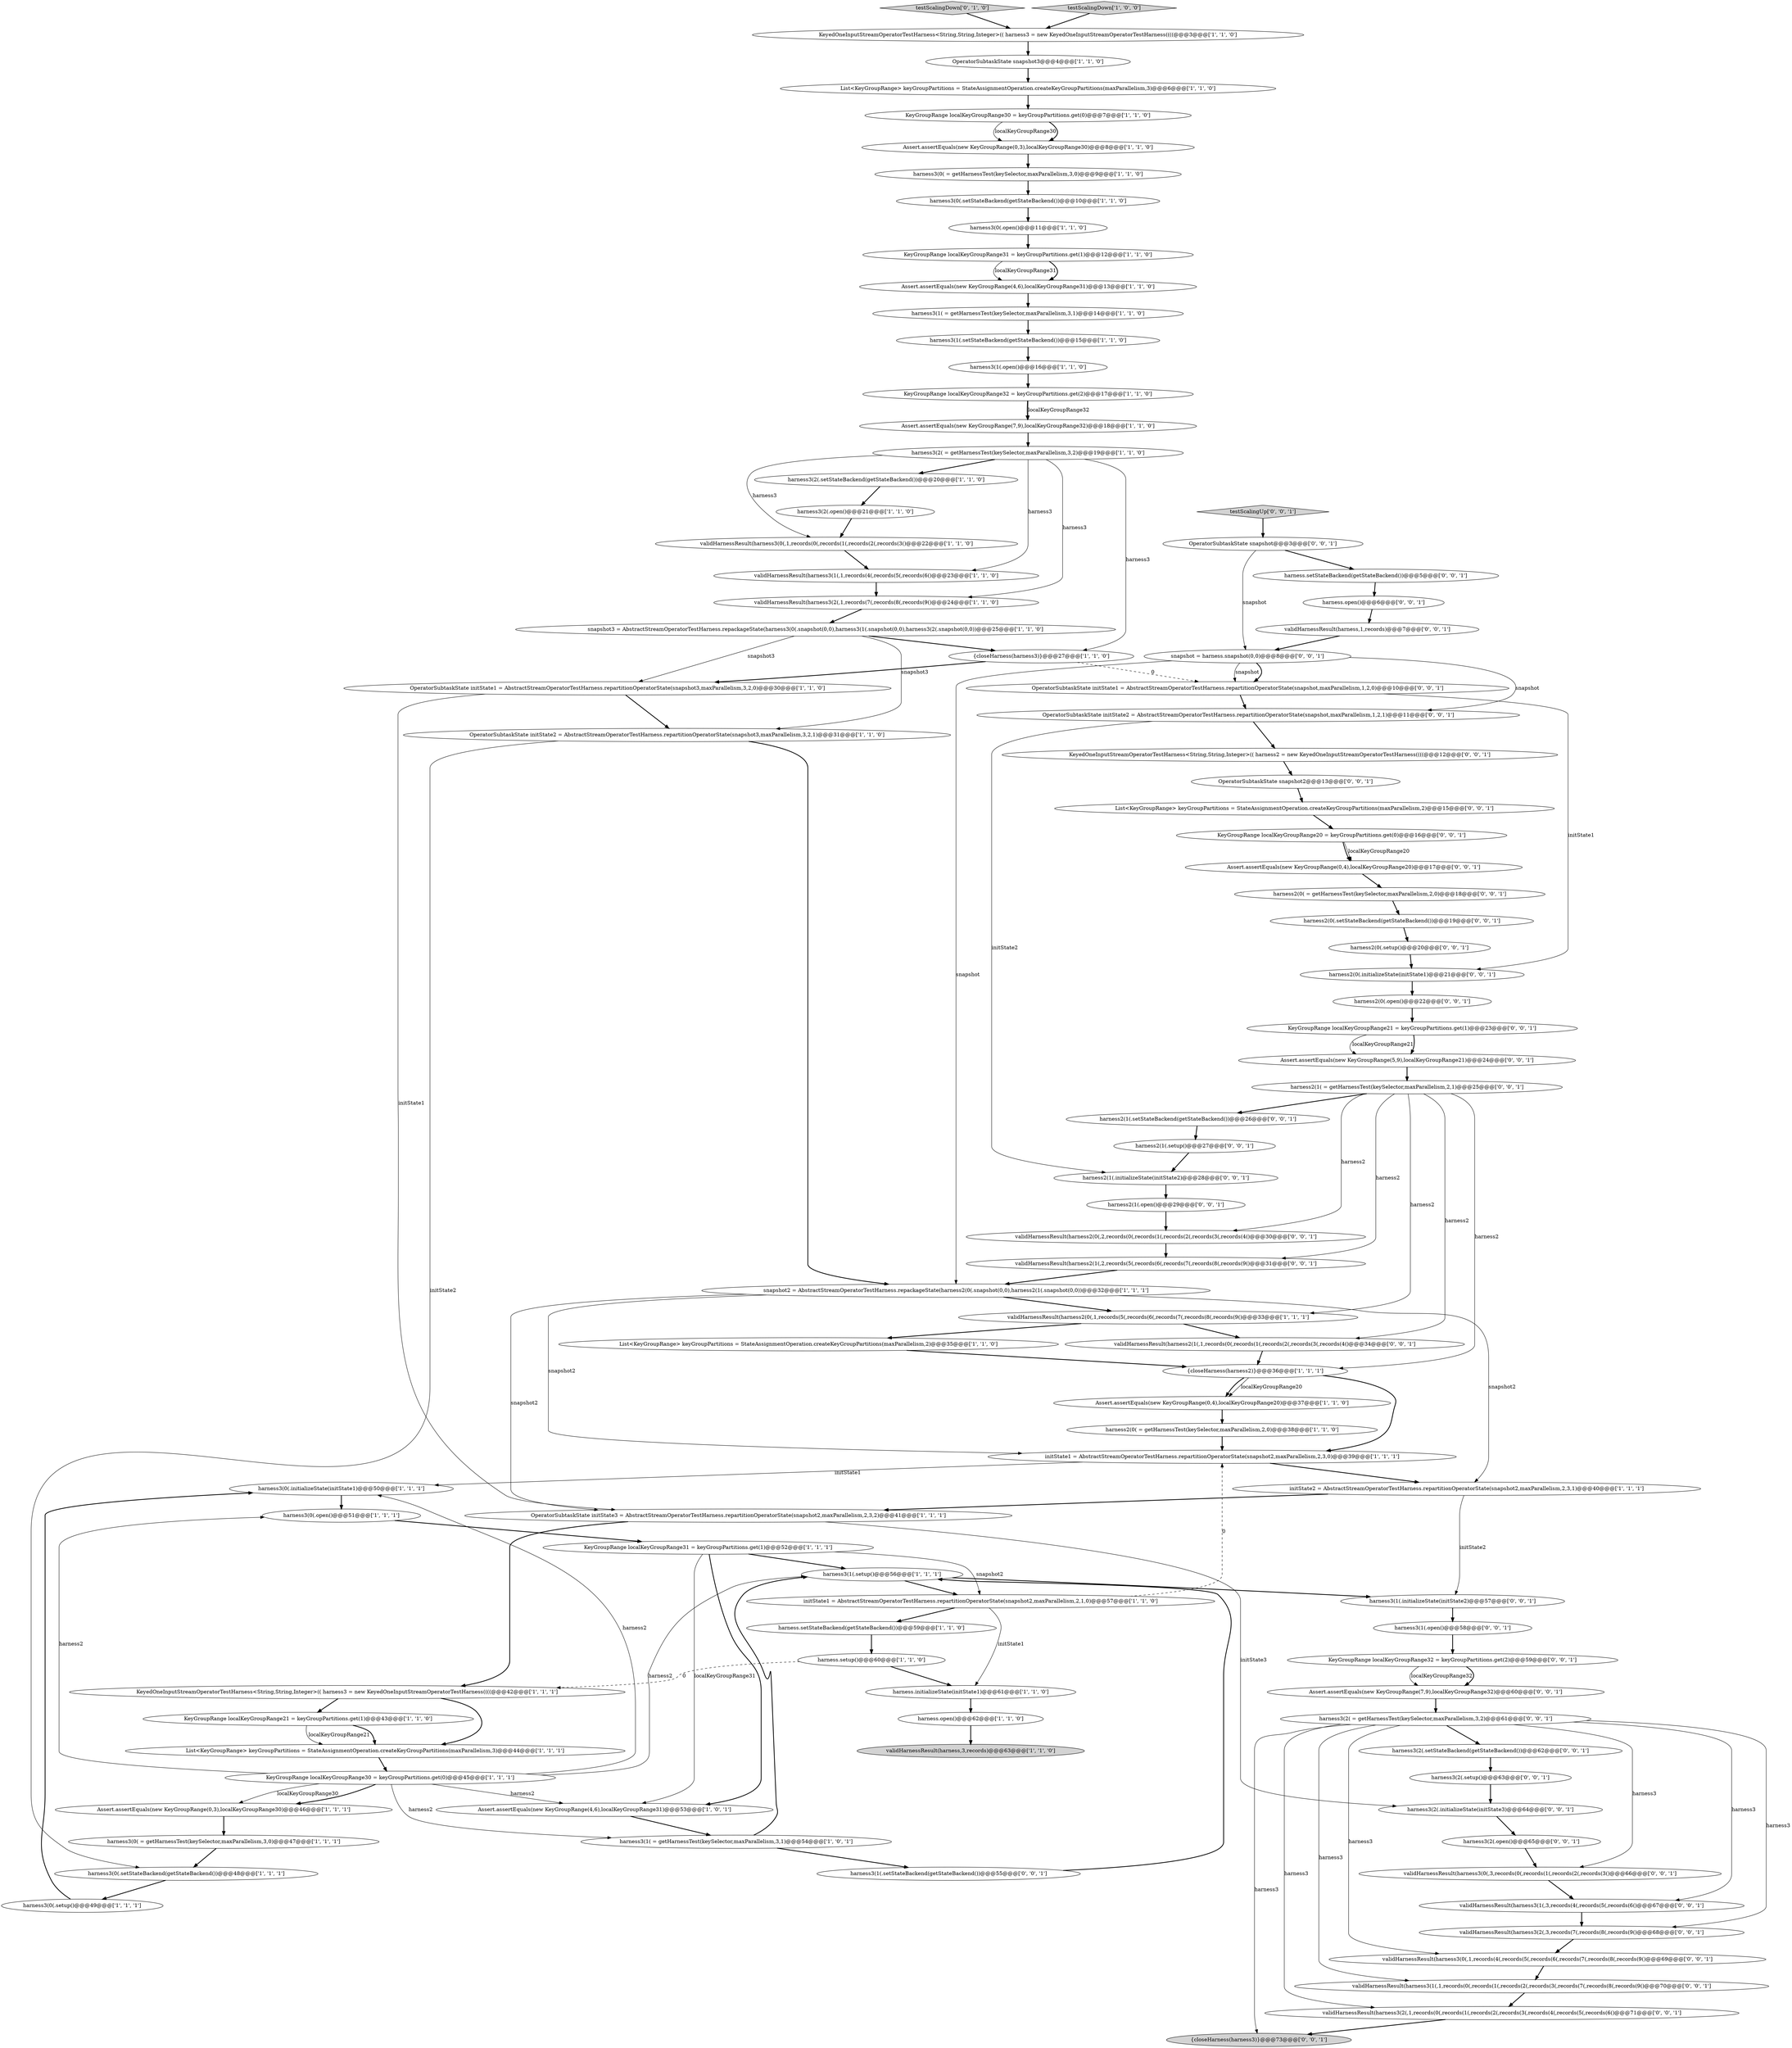 digraph {
79 [style = filled, label = "harness2(0(.open()@@@22@@@['0', '0', '1']", fillcolor = white, shape = ellipse image = "AAA0AAABBB3BBB"];
95 [style = filled, label = "harness3(1(.setStateBackend(getStateBackend())@@@55@@@['0', '0', '1']", fillcolor = white, shape = ellipse image = "AAA0AAABBB3BBB"];
100 [style = filled, label = "KeyedOneInputStreamOperatorTestHarness<String,String,Integer>(( harness2 = new KeyedOneInputStreamOperatorTestHarness((((@@@12@@@['0', '0', '1']", fillcolor = white, shape = ellipse image = "AAA0AAABBB3BBB"];
27 [style = filled, label = "Assert.assertEquals(new KeyGroupRange(4,6),localKeyGroupRange31)@@@13@@@['1', '1', '0']", fillcolor = white, shape = ellipse image = "AAA0AAABBB1BBB"];
98 [style = filled, label = "harness3(2(.initializeState(initState3)@@@64@@@['0', '0', '1']", fillcolor = white, shape = ellipse image = "AAA0AAABBB3BBB"];
73 [style = filled, label = "OperatorSubtaskState initState2 = AbstractStreamOperatorTestHarness.repartitionOperatorState(snapshot,maxParallelism,1,2,1)@@@11@@@['0', '0', '1']", fillcolor = white, shape = ellipse image = "AAA0AAABBB3BBB"];
96 [style = filled, label = "harness2(0( = getHarnessTest(keySelector,maxParallelism,2,0)@@@18@@@['0', '0', '1']", fillcolor = white, shape = ellipse image = "AAA0AAABBB3BBB"];
67 [style = filled, label = "harness3(2(.setStateBackend(getStateBackend())@@@62@@@['0', '0', '1']", fillcolor = white, shape = ellipse image = "AAA0AAABBB3BBB"];
24 [style = filled, label = "harness3(2(.setStateBackend(getStateBackend())@@@20@@@['1', '1', '0']", fillcolor = white, shape = ellipse image = "AAA0AAABBB1BBB"];
2 [style = filled, label = "harness3(0( = getHarnessTest(keySelector,maxParallelism,3,0)@@@9@@@['1', '1', '0']", fillcolor = white, shape = ellipse image = "AAA0AAABBB1BBB"];
64 [style = filled, label = "snapshot = harness.snapshot(0,0)@@@8@@@['0', '0', '1']", fillcolor = white, shape = ellipse image = "AAA0AAABBB3BBB"];
6 [style = filled, label = "{closeHarness(harness2)}@@@36@@@['1', '1', '1']", fillcolor = white, shape = ellipse image = "AAA0AAABBB1BBB"];
1 [style = filled, label = "validHarnessResult(harness3(0(,1,records(0(,records(1(,records(2(,records(3()@@@22@@@['1', '1', '0']", fillcolor = white, shape = ellipse image = "AAA0AAABBB1BBB"];
15 [style = filled, label = "KeyGroupRange localKeyGroupRange30 = keyGroupPartitions.get(0)@@@45@@@['1', '1', '1']", fillcolor = white, shape = ellipse image = "AAA0AAABBB1BBB"];
93 [style = filled, label = "validHarnessResult(harness3(0(,3,records(0(,records(1(,records(2(,records(3()@@@66@@@['0', '0', '1']", fillcolor = white, shape = ellipse image = "AAA0AAABBB3BBB"];
45 [style = filled, label = "harness3(1(.setup()@@@56@@@['1', '1', '1']", fillcolor = white, shape = ellipse image = "AAA0AAABBB1BBB"];
91 [style = filled, label = "validHarnessResult(harness3(1(,3,records(4(,records(5(,records(6()@@@67@@@['0', '0', '1']", fillcolor = white, shape = ellipse image = "AAA0AAABBB3BBB"];
90 [style = filled, label = "OperatorSubtaskState snapshot@@@3@@@['0', '0', '1']", fillcolor = white, shape = ellipse image = "AAA0AAABBB3BBB"];
56 [style = filled, label = "validHarnessResult(harness2(1(,2,records(5(,records(6(,records(7(,records(8(,records(9()@@@31@@@['0', '0', '1']", fillcolor = white, shape = ellipse image = "AAA0AAABBB3BBB"];
8 [style = filled, label = "List<KeyGroupRange> keyGroupPartitions = StateAssignmentOperation.createKeyGroupPartitions(maxParallelism,2)@@@35@@@['1', '1', '0']", fillcolor = white, shape = ellipse image = "AAA0AAABBB1BBB"];
22 [style = filled, label = "harness3(1(.open()@@@16@@@['1', '1', '0']", fillcolor = white, shape = ellipse image = "AAA0AAABBB1BBB"];
61 [style = filled, label = "harness3(1(.open()@@@58@@@['0', '0', '1']", fillcolor = white, shape = ellipse image = "AAA0AAABBB3BBB"];
70 [style = filled, label = "validHarnessResult(harness2(1(,1,records(0(,records(1(,records(2(,records(3(,records(4()@@@34@@@['0', '0', '1']", fillcolor = white, shape = ellipse image = "AAA0AAABBB3BBB"];
11 [style = filled, label = "harness3(0(.setup()@@@49@@@['1', '1', '1']", fillcolor = white, shape = ellipse image = "AAA0AAABBB1BBB"];
99 [style = filled, label = "OperatorSubtaskState initState1 = AbstractStreamOperatorTestHarness.repartitionOperatorState(snapshot,maxParallelism,1,2,0)@@@10@@@['0', '0', '1']", fillcolor = white, shape = ellipse image = "AAA0AAABBB3BBB"];
44 [style = filled, label = "harness3(0(.setStateBackend(getStateBackend())@@@48@@@['1', '1', '1']", fillcolor = white, shape = ellipse image = "AAA0AAABBB1BBB"];
88 [style = filled, label = "List<KeyGroupRange> keyGroupPartitions = StateAssignmentOperation.createKeyGroupPartitions(maxParallelism,2)@@@15@@@['0', '0', '1']", fillcolor = white, shape = ellipse image = "AAA0AAABBB3BBB"];
40 [style = filled, label = "validHarnessResult(harness,3,records)@@@63@@@['1', '1', '0']", fillcolor = lightgray, shape = ellipse image = "AAA0AAABBB1BBB"];
0 [style = filled, label = "snapshot3 = AbstractStreamOperatorTestHarness.repackageState(harness3(0(.snapshot(0,0),harness3(1(.snapshot(0,0),harness3(2(.snapshot(0,0))@@@25@@@['1', '1', '0']", fillcolor = white, shape = ellipse image = "AAA0AAABBB1BBB"];
21 [style = filled, label = "List<KeyGroupRange> keyGroupPartitions = StateAssignmentOperation.createKeyGroupPartitions(maxParallelism,3)@@@6@@@['1', '1', '0']", fillcolor = white, shape = ellipse image = "AAA0AAABBB1BBB"];
37 [style = filled, label = "Assert.assertEquals(new KeyGroupRange(7,9),localKeyGroupRange32)@@@18@@@['1', '1', '0']", fillcolor = white, shape = ellipse image = "AAA0AAABBB1BBB"];
32 [style = filled, label = "harness3(0(.initializeState(initState1)@@@50@@@['1', '1', '1']", fillcolor = white, shape = ellipse image = "AAA0AAABBB1BBB"];
16 [style = filled, label = "validHarnessResult(harness2(0(,1,records(5(,records(6(,records(7(,records(8(,records(9()@@@33@@@['1', '1', '1']", fillcolor = white, shape = ellipse image = "AAA0AAABBB1BBB"];
50 [style = filled, label = "harness3(1( = getHarnessTest(keySelector,maxParallelism,3,1)@@@54@@@['1', '0', '1']", fillcolor = white, shape = ellipse image = "AAA0AAABBB1BBB"];
13 [style = filled, label = "OperatorSubtaskState initState2 = AbstractStreamOperatorTestHarness.repartitionOperatorState(snapshot3,maxParallelism,3,2,1)@@@31@@@['1', '1', '0']", fillcolor = white, shape = ellipse image = "AAA0AAABBB1BBB"];
4 [style = filled, label = "KeyGroupRange localKeyGroupRange30 = keyGroupPartitions.get(0)@@@7@@@['1', '1', '0']", fillcolor = white, shape = ellipse image = "AAA0AAABBB1BBB"];
71 [style = filled, label = "harness2(0(.initializeState(initState1)@@@21@@@['0', '0', '1']", fillcolor = white, shape = ellipse image = "AAA0AAABBB3BBB"];
28 [style = filled, label = "snapshot2 = AbstractStreamOperatorTestHarness.repackageState(harness2(0(.snapshot(0,0),harness2(1(.snapshot(0,0))@@@32@@@['1', '1', '1']", fillcolor = white, shape = ellipse image = "AAA0AAABBB1BBB"];
66 [style = filled, label = "KeyGroupRange localKeyGroupRange32 = keyGroupPartitions.get(2)@@@59@@@['0', '0', '1']", fillcolor = white, shape = ellipse image = "AAA0AAABBB3BBB"];
77 [style = filled, label = "harness2(1( = getHarnessTest(keySelector,maxParallelism,2,1)@@@25@@@['0', '0', '1']", fillcolor = white, shape = ellipse image = "AAA0AAABBB3BBB"];
86 [style = filled, label = "validHarnessResult(harness3(1(,1,records(0(,records(1(,records(2(,records(3(,records(7(,records(8(,records(9()@@@70@@@['0', '0', '1']", fillcolor = white, shape = ellipse image = "AAA0AAABBB3BBB"];
85 [style = filled, label = "validHarnessResult(harness3(2(,3,records(7(,records(8(,records(9()@@@68@@@['0', '0', '1']", fillcolor = white, shape = ellipse image = "AAA0AAABBB3BBB"];
7 [style = filled, label = "Assert.assertEquals(new KeyGroupRange(0,3),localKeyGroupRange30)@@@8@@@['1', '1', '0']", fillcolor = white, shape = ellipse image = "AAA0AAABBB1BBB"];
59 [style = filled, label = "{closeHarness(harness3)}@@@73@@@['0', '0', '1']", fillcolor = lightgray, shape = ellipse image = "AAA0AAABBB3BBB"];
9 [style = filled, label = "harness.setup()@@@60@@@['1', '1', '0']", fillcolor = white, shape = ellipse image = "AAA0AAABBB1BBB"];
26 [style = filled, label = "OperatorSubtaskState snapshot3@@@4@@@['1', '1', '0']", fillcolor = white, shape = ellipse image = "AAA0AAABBB1BBB"];
41 [style = filled, label = "harness3(1( = getHarnessTest(keySelector,maxParallelism,3,1)@@@14@@@['1', '1', '0']", fillcolor = white, shape = ellipse image = "AAA0AAABBB1BBB"];
69 [style = filled, label = "Assert.assertEquals(new KeyGroupRange(5,9),localKeyGroupRange21)@@@24@@@['0', '0', '1']", fillcolor = white, shape = ellipse image = "AAA0AAABBB3BBB"];
82 [style = filled, label = "harness.setStateBackend(getStateBackend())@@@5@@@['0', '0', '1']", fillcolor = white, shape = ellipse image = "AAA0AAABBB3BBB"];
53 [style = filled, label = "harness3(2(.open()@@@21@@@['1', '1', '0']", fillcolor = white, shape = ellipse image = "AAA0AAABBB1BBB"];
63 [style = filled, label = "Assert.assertEquals(new KeyGroupRange(7,9),localKeyGroupRange32)@@@60@@@['0', '0', '1']", fillcolor = white, shape = ellipse image = "AAA0AAABBB3BBB"];
31 [style = filled, label = "List<KeyGroupRange> keyGroupPartitions = StateAssignmentOperation.createKeyGroupPartitions(maxParallelism,3)@@@44@@@['1', '1', '1']", fillcolor = white, shape = ellipse image = "AAA0AAABBB1BBB"];
87 [style = filled, label = "harness3(2(.setup()@@@63@@@['0', '0', '1']", fillcolor = white, shape = ellipse image = "AAA0AAABBB3BBB"];
74 [style = filled, label = "harness2(1(.setup()@@@27@@@['0', '0', '1']", fillcolor = white, shape = ellipse image = "AAA0AAABBB3BBB"];
62 [style = filled, label = "harness2(1(.initializeState(initState2)@@@28@@@['0', '0', '1']", fillcolor = white, shape = ellipse image = "AAA0AAABBB3BBB"];
97 [style = filled, label = "harness2(1(.setStateBackend(getStateBackend())@@@26@@@['0', '0', '1']", fillcolor = white, shape = ellipse image = "AAA0AAABBB3BBB"];
65 [style = filled, label = "OperatorSubtaskState snapshot2@@@13@@@['0', '0', '1']", fillcolor = white, shape = ellipse image = "AAA0AAABBB3BBB"];
17 [style = filled, label = "validHarnessResult(harness3(1(,1,records(4(,records(5(,records(6()@@@23@@@['1', '1', '0']", fillcolor = white, shape = ellipse image = "AAA0AAABBB1BBB"];
10 [style = filled, label = "KeyedOneInputStreamOperatorTestHarness<String,String,Integer>(( harness3 = new KeyedOneInputStreamOperatorTestHarness((((@@@3@@@['1', '1', '0']", fillcolor = white, shape = ellipse image = "AAA0AAABBB1BBB"];
42 [style = filled, label = "Assert.assertEquals(new KeyGroupRange(4,6),localKeyGroupRange31)@@@53@@@['1', '0', '1']", fillcolor = white, shape = ellipse image = "AAA0AAABBB1BBB"];
38 [style = filled, label = "OperatorSubtaskState initState3 = AbstractStreamOperatorTestHarness.repartitionOperatorState(snapshot2,maxParallelism,2,3,2)@@@41@@@['1', '1', '1']", fillcolor = white, shape = ellipse image = "AAA0AAABBB1BBB"];
43 [style = filled, label = "harness2(0( = getHarnessTest(keySelector,maxParallelism,2,0)@@@38@@@['1', '1', '0']", fillcolor = white, shape = ellipse image = "AAA0AAABBB1BBB"];
39 [style = filled, label = "harness3(0(.open()@@@51@@@['1', '1', '1']", fillcolor = white, shape = ellipse image = "AAA0AAABBB1BBB"];
51 [style = filled, label = "OperatorSubtaskState initState1 = AbstractStreamOperatorTestHarness.repartitionOperatorState(snapshot3,maxParallelism,3,2,0)@@@30@@@['1', '1', '0']", fillcolor = white, shape = ellipse image = "AAA0AAABBB1BBB"];
84 [style = filled, label = "harness3(1(.initializeState(initState2)@@@57@@@['0', '0', '1']", fillcolor = white, shape = ellipse image = "AAA0AAABBB3BBB"];
35 [style = filled, label = "harness3(0( = getHarnessTest(keySelector,maxParallelism,3,0)@@@47@@@['1', '1', '1']", fillcolor = white, shape = ellipse image = "AAA0AAABBB1BBB"];
25 [style = filled, label = "initState1 = AbstractStreamOperatorTestHarness.repartitionOperatorState(snapshot2,maxParallelism,2,1,0)@@@57@@@['1', '1', '0']", fillcolor = white, shape = ellipse image = "AAA0AAABBB1BBB"];
3 [style = filled, label = "harness3(2( = getHarnessTest(keySelector,maxParallelism,3,2)@@@19@@@['1', '1', '0']", fillcolor = white, shape = ellipse image = "AAA0AAABBB1BBB"];
72 [style = filled, label = "validHarnessResult(harness3(0(,1,records(4(,records(5(,records(6(,records(7(,records(8(,records(9()@@@69@@@['0', '0', '1']", fillcolor = white, shape = ellipse image = "AAA0AAABBB3BBB"];
49 [style = filled, label = "harness.open()@@@62@@@['1', '1', '0']", fillcolor = white, shape = ellipse image = "AAA0AAABBB1BBB"];
57 [style = filled, label = "Assert.assertEquals(new KeyGroupRange(0,4),localKeyGroupRange20)@@@17@@@['0', '0', '1']", fillcolor = white, shape = ellipse image = "AAA0AAABBB3BBB"];
55 [style = filled, label = "testScalingDown['0', '1', '0']", fillcolor = lightgray, shape = diamond image = "AAA0AAABBB2BBB"];
12 [style = filled, label = "validHarnessResult(harness3(2(,1,records(7(,records(8(,records(9()@@@24@@@['1', '1', '0']", fillcolor = white, shape = ellipse image = "AAA0AAABBB1BBB"];
75 [style = filled, label = "harness2(1(.open()@@@29@@@['0', '0', '1']", fillcolor = white, shape = ellipse image = "AAA0AAABBB3BBB"];
78 [style = filled, label = "validHarnessResult(harness,1,records)@@@7@@@['0', '0', '1']", fillcolor = white, shape = ellipse image = "AAA0AAABBB3BBB"];
48 [style = filled, label = "harness3(0(.open()@@@11@@@['1', '1', '0']", fillcolor = white, shape = ellipse image = "AAA0AAABBB1BBB"];
20 [style = filled, label = "KeyGroupRange localKeyGroupRange31 = keyGroupPartitions.get(1)@@@52@@@['1', '1', '1']", fillcolor = white, shape = ellipse image = "AAA0AAABBB1BBB"];
76 [style = filled, label = "harness.open()@@@6@@@['0', '0', '1']", fillcolor = white, shape = ellipse image = "AAA0AAABBB3BBB"];
52 [style = filled, label = "KeyedOneInputStreamOperatorTestHarness<String,String,Integer>(( harness3 = new KeyedOneInputStreamOperatorTestHarness((((@@@42@@@['1', '1', '1']", fillcolor = white, shape = ellipse image = "AAA0AAABBB1BBB"];
92 [style = filled, label = "validHarnessResult(harness2(0(,2,records(0(,records(1(,records(2(,records(3(,records(4()@@@30@@@['0', '0', '1']", fillcolor = white, shape = ellipse image = "AAA0AAABBB3BBB"];
68 [style = filled, label = "KeyGroupRange localKeyGroupRange21 = keyGroupPartitions.get(1)@@@23@@@['0', '0', '1']", fillcolor = white, shape = ellipse image = "AAA0AAABBB3BBB"];
33 [style = filled, label = "Assert.assertEquals(new KeyGroupRange(0,3),localKeyGroupRange30)@@@46@@@['1', '1', '1']", fillcolor = white, shape = ellipse image = "AAA0AAABBB1BBB"];
29 [style = filled, label = "{closeHarness(harness3)}@@@27@@@['1', '1', '0']", fillcolor = white, shape = ellipse image = "AAA0AAABBB1BBB"];
19 [style = filled, label = "harness.initializeState(initState1)@@@61@@@['1', '1', '0']", fillcolor = white, shape = ellipse image = "AAA0AAABBB1BBB"];
89 [style = filled, label = "validHarnessResult(harness3(2(,1,records(0(,records(1(,records(2(,records(3(,records(4(,records(5(,records(6()@@@71@@@['0', '0', '1']", fillcolor = white, shape = ellipse image = "AAA0AAABBB3BBB"];
18 [style = filled, label = "initState1 = AbstractStreamOperatorTestHarness.repartitionOperatorState(snapshot2,maxParallelism,2,3,0)@@@39@@@['1', '1', '1']", fillcolor = white, shape = ellipse image = "AAA0AAABBB1BBB"];
94 [style = filled, label = "harness3(2( = getHarnessTest(keySelector,maxParallelism,3,2)@@@61@@@['0', '0', '1']", fillcolor = white, shape = ellipse image = "AAA0AAABBB3BBB"];
36 [style = filled, label = "harness3(1(.setStateBackend(getStateBackend())@@@15@@@['1', '1', '0']", fillcolor = white, shape = ellipse image = "AAA0AAABBB1BBB"];
34 [style = filled, label = "harness3(0(.setStateBackend(getStateBackend())@@@10@@@['1', '1', '0']", fillcolor = white, shape = ellipse image = "AAA0AAABBB1BBB"];
60 [style = filled, label = "testScalingUp['0', '0', '1']", fillcolor = lightgray, shape = diamond image = "AAA0AAABBB3BBB"];
23 [style = filled, label = "harness.setStateBackend(getStateBackend())@@@59@@@['1', '1', '0']", fillcolor = white, shape = ellipse image = "AAA0AAABBB1BBB"];
54 [style = filled, label = "KeyGroupRange localKeyGroupRange21 = keyGroupPartitions.get(1)@@@43@@@['1', '1', '0']", fillcolor = white, shape = ellipse image = "AAA0AAABBB1BBB"];
83 [style = filled, label = "harness2(0(.setStateBackend(getStateBackend())@@@19@@@['0', '0', '1']", fillcolor = white, shape = ellipse image = "AAA0AAABBB3BBB"];
81 [style = filled, label = "harness2(0(.setup()@@@20@@@['0', '0', '1']", fillcolor = white, shape = ellipse image = "AAA0AAABBB3BBB"];
14 [style = filled, label = "Assert.assertEquals(new KeyGroupRange(0,4),localKeyGroupRange20)@@@37@@@['1', '1', '0']", fillcolor = white, shape = ellipse image = "AAA0AAABBB1BBB"];
58 [style = filled, label = "harness3(2(.open()@@@65@@@['0', '0', '1']", fillcolor = white, shape = ellipse image = "AAA0AAABBB3BBB"];
30 [style = filled, label = "initState2 = AbstractStreamOperatorTestHarness.repartitionOperatorState(snapshot2,maxParallelism,2,3,1)@@@40@@@['1', '1', '1']", fillcolor = white, shape = ellipse image = "AAA0AAABBB1BBB"];
46 [style = filled, label = "KeyGroupRange localKeyGroupRange31 = keyGroupPartitions.get(1)@@@12@@@['1', '1', '0']", fillcolor = white, shape = ellipse image = "AAA0AAABBB1BBB"];
47 [style = filled, label = "testScalingDown['1', '0', '0']", fillcolor = lightgray, shape = diamond image = "AAA0AAABBB1BBB"];
5 [style = filled, label = "KeyGroupRange localKeyGroupRange32 = keyGroupPartitions.get(2)@@@17@@@['1', '1', '0']", fillcolor = white, shape = ellipse image = "AAA0AAABBB1BBB"];
80 [style = filled, label = "KeyGroupRange localKeyGroupRange20 = keyGroupPartitions.get(0)@@@16@@@['0', '0', '1']", fillcolor = white, shape = ellipse image = "AAA0AAABBB3BBB"];
15->39 [style = solid, label="harness2"];
23->9 [style = bold, label=""];
3->24 [style = bold, label=""];
73->100 [style = bold, label=""];
94->93 [style = solid, label="harness3"];
96->83 [style = bold, label=""];
28->16 [style = bold, label=""];
15->33 [style = solid, label="localKeyGroupRange30"];
16->70 [style = bold, label=""];
64->28 [style = solid, label="snapshot"];
13->44 [style = solid, label="initState2"];
15->33 [style = bold, label=""];
57->96 [style = bold, label=""];
30->38 [style = bold, label=""];
2->34 [style = bold, label=""];
41->36 [style = bold, label=""];
80->57 [style = bold, label=""];
42->50 [style = bold, label=""];
75->92 [style = bold, label=""];
28->30 [style = solid, label="snapshot2"];
15->45 [style = solid, label="harness2"];
99->71 [style = solid, label="initState1"];
66->63 [style = solid, label="localKeyGroupRange32"];
6->14 [style = solid, label="localKeyGroupRange20"];
46->27 [style = solid, label="localKeyGroupRange31"];
90->64 [style = solid, label="snapshot"];
1->17 [style = bold, label=""];
19->49 [style = bold, label=""];
94->59 [style = solid, label="harness3"];
54->31 [style = solid, label="localKeyGroupRange21"];
28->18 [style = solid, label="snapshot2"];
97->74 [style = bold, label=""];
70->6 [style = bold, label=""];
0->13 [style = solid, label="snapshot3"];
38->52 [style = bold, label=""];
81->71 [style = bold, label=""];
29->99 [style = dashed, label="0"];
21->4 [style = bold, label=""];
94->72 [style = solid, label="harness3"];
99->73 [style = bold, label=""];
67->87 [style = bold, label=""];
12->0 [style = bold, label=""];
28->38 [style = solid, label="snapshot2"];
87->98 [style = bold, label=""];
26->21 [style = bold, label=""];
20->42 [style = solid, label="localKeyGroupRange31"];
14->43 [style = bold, label=""];
94->67 [style = bold, label=""];
24->53 [style = bold, label=""];
3->17 [style = solid, label="harness3"];
77->70 [style = solid, label="harness2"];
77->6 [style = solid, label="harness2"];
0->29 [style = bold, label=""];
16->8 [style = bold, label=""];
77->97 [style = bold, label=""];
13->28 [style = bold, label=""];
74->62 [style = bold, label=""];
34->48 [style = bold, label=""];
29->51 [style = bold, label=""];
11->32 [style = bold, label=""];
94->86 [style = solid, label="harness3"];
5->37 [style = bold, label=""];
64->99 [style = bold, label=""];
33->35 [style = bold, label=""];
6->14 [style = bold, label=""];
66->63 [style = bold, label=""];
20->42 [style = bold, label=""];
73->62 [style = solid, label="initState2"];
88->80 [style = bold, label=""];
55->10 [style = bold, label=""];
44->11 [style = bold, label=""];
69->77 [style = bold, label=""];
37->3 [style = bold, label=""];
62->75 [style = bold, label=""];
93->91 [style = bold, label=""];
68->69 [style = solid, label="localKeyGroupRange21"];
4->7 [style = solid, label="localKeyGroupRange30"];
3->1 [style = solid, label="harness3"];
43->18 [style = bold, label=""];
31->15 [style = bold, label=""];
94->89 [style = solid, label="harness3"];
18->30 [style = bold, label=""];
94->85 [style = solid, label="harness3"];
25->18 [style = dashed, label="0"];
10->26 [style = bold, label=""];
27->41 [style = bold, label=""];
7->2 [style = bold, label=""];
9->19 [style = bold, label=""];
6->18 [style = bold, label=""];
4->7 [style = bold, label=""];
15->32 [style = solid, label="harness2"];
68->69 [style = bold, label=""];
58->93 [style = bold, label=""];
86->89 [style = bold, label=""];
5->37 [style = solid, label="localKeyGroupRange32"];
64->99 [style = solid, label="snapshot"];
46->27 [style = bold, label=""];
8->6 [style = bold, label=""];
65->88 [style = bold, label=""];
52->31 [style = bold, label=""];
3->12 [style = solid, label="harness3"];
47->10 [style = bold, label=""];
53->1 [style = bold, label=""];
35->44 [style = bold, label=""];
50->95 [style = bold, label=""];
85->72 [style = bold, label=""];
38->98 [style = solid, label="initState3"];
61->66 [style = bold, label=""];
71->79 [style = bold, label=""];
91->85 [style = bold, label=""];
98->58 [style = bold, label=""];
50->45 [style = bold, label=""];
51->38 [style = solid, label="initState1"];
83->81 [style = bold, label=""];
94->91 [style = solid, label="harness3"];
82->76 [style = bold, label=""];
100->65 [style = bold, label=""];
64->73 [style = solid, label="snapshot"];
77->56 [style = solid, label="harness2"];
54->31 [style = bold, label=""];
25->23 [style = bold, label=""];
15->50 [style = solid, label="harness2"];
3->29 [style = solid, label="harness3"];
90->82 [style = bold, label=""];
0->51 [style = solid, label="snapshot3"];
22->5 [style = bold, label=""];
95->45 [style = bold, label=""];
15->42 [style = solid, label="harness2"];
51->13 [style = bold, label=""];
60->90 [style = bold, label=""];
92->56 [style = bold, label=""];
39->20 [style = bold, label=""];
78->64 [style = bold, label=""];
9->52 [style = dashed, label="0"];
30->84 [style = solid, label="initState2"];
32->39 [style = bold, label=""];
76->78 [style = bold, label=""];
25->19 [style = solid, label="initState1"];
36->22 [style = bold, label=""];
17->12 [style = bold, label=""];
20->25 [style = solid, label="snapshot2"];
52->54 [style = bold, label=""];
20->45 [style = bold, label=""];
45->84 [style = bold, label=""];
80->57 [style = solid, label="localKeyGroupRange20"];
56->28 [style = bold, label=""];
48->46 [style = bold, label=""];
89->59 [style = bold, label=""];
77->92 [style = solid, label="harness2"];
63->94 [style = bold, label=""];
84->61 [style = bold, label=""];
77->16 [style = solid, label="harness2"];
79->68 [style = bold, label=""];
45->25 [style = bold, label=""];
18->32 [style = solid, label="initState1"];
72->86 [style = bold, label=""];
49->40 [style = bold, label=""];
}
